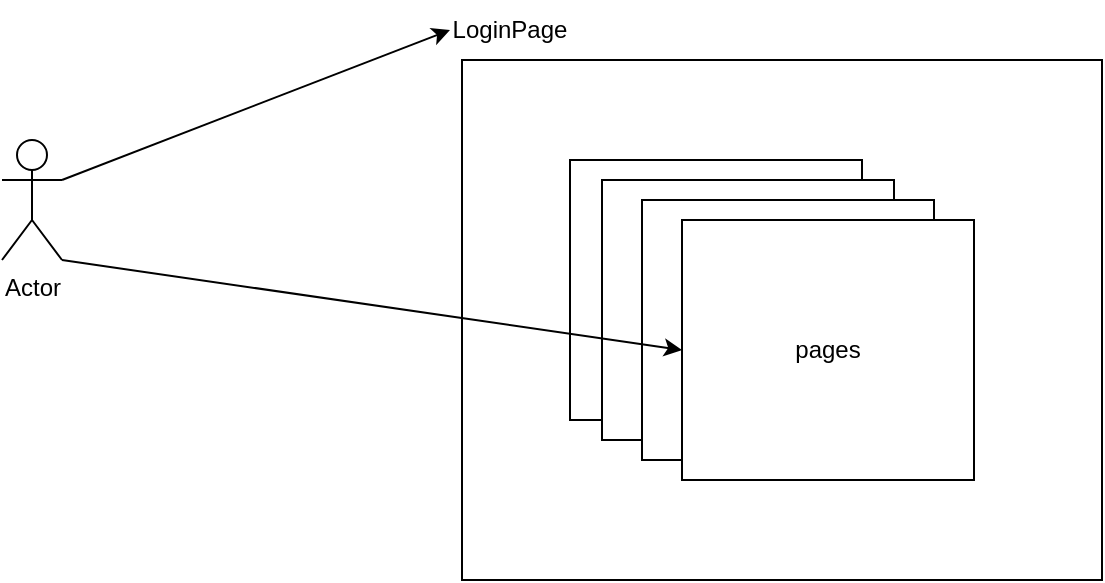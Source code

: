 <mxfile>
    <diagram id="orOIHYqMk4lTNOzzfZML" name="第 1 页">
        <mxGraphModel dx="977" dy="345" grid="1" gridSize="10" guides="1" tooltips="1" connect="1" arrows="1" fold="1" page="1" pageScale="1" pageWidth="827" pageHeight="1169" math="0" shadow="0">
            <root>
                <mxCell id="0"/>
                <mxCell id="1" parent="0"/>
                <mxCell id="6" value="" style="rounded=0;whiteSpace=wrap;html=1;" vertex="1" parent="1">
                    <mxGeometry x="300" y="160" width="320" height="260" as="geometry"/>
                </mxCell>
                <mxCell id="2" value="pages" style="rounded=0;whiteSpace=wrap;html=1;" vertex="1" parent="1">
                    <mxGeometry x="354" y="210" width="146" height="130" as="geometry"/>
                </mxCell>
                <mxCell id="3" value="pages" style="rounded=0;whiteSpace=wrap;html=1;" vertex="1" parent="1">
                    <mxGeometry x="370" y="220" width="146" height="130" as="geometry"/>
                </mxCell>
                <mxCell id="4" value="pages" style="rounded=0;whiteSpace=wrap;html=1;" vertex="1" parent="1">
                    <mxGeometry x="390" y="230" width="146" height="130" as="geometry"/>
                </mxCell>
                <mxCell id="5" value="pages" style="rounded=0;whiteSpace=wrap;html=1;" vertex="1" parent="1">
                    <mxGeometry x="410" y="240" width="146" height="130" as="geometry"/>
                </mxCell>
                <mxCell id="7" value="LoginPage" style="text;html=1;strokeColor=none;fillColor=none;align=center;verticalAlign=middle;whiteSpace=wrap;rounded=0;" vertex="1" parent="1">
                    <mxGeometry x="294" y="130" width="60" height="30" as="geometry"/>
                </mxCell>
                <mxCell id="9" style="edgeStyle=none;html=1;exitX=1;exitY=0.333;exitDx=0;exitDy=0;exitPerimeter=0;entryX=0;entryY=0.5;entryDx=0;entryDy=0;" edge="1" parent="1" source="8" target="7">
                    <mxGeometry relative="1" as="geometry"/>
                </mxCell>
                <mxCell id="10" style="edgeStyle=none;html=1;exitX=1;exitY=1;exitDx=0;exitDy=0;exitPerimeter=0;entryX=0;entryY=0.5;entryDx=0;entryDy=0;" edge="1" parent="1" source="8" target="5">
                    <mxGeometry relative="1" as="geometry"/>
                </mxCell>
                <mxCell id="8" value="Actor" style="shape=umlActor;verticalLabelPosition=bottom;verticalAlign=top;html=1;outlineConnect=0;" vertex="1" parent="1">
                    <mxGeometry x="70" y="200" width="30" height="60" as="geometry"/>
                </mxCell>
            </root>
        </mxGraphModel>
    </diagram>
</mxfile>